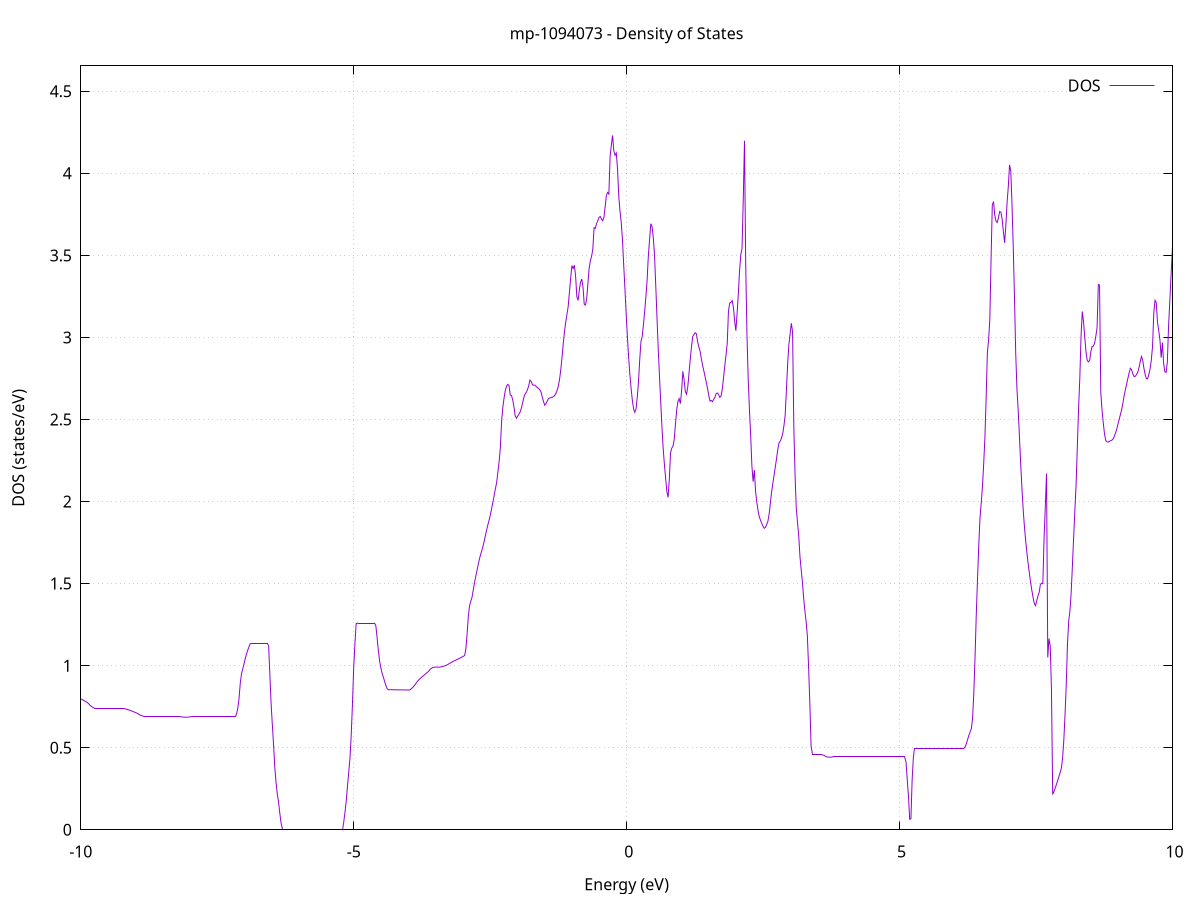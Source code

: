set title 'mp-1094073 - Density of States'
set xlabel 'Energy (eV)'
set ylabel 'DOS (states/eV)'
set grid
set xrange [-10:10]
set yrange [0:4.655]
set xzeroaxis lt -1
set terminal png size 800,600
set output 'mp-1094073_dos_gnuplot.png'
plot '-' using 1:2 with lines title 'DOS'
-15.796100 0.000000
-15.773600 0.000000
-15.751000 0.000000
-15.728400 0.000000
-15.705800 0.000000
-15.683200 0.000000
-15.660600 0.000000
-15.638000 0.000000
-15.615500 0.000000
-15.592900 0.000000
-15.570300 0.000000
-15.547700 0.000000
-15.525100 0.000000
-15.502500 0.000000
-15.479900 0.000000
-15.457400 0.000000
-15.434800 0.000000
-15.412200 0.000000
-15.389600 0.000000
-15.367000 0.000000
-15.344400 0.000000
-15.321900 0.000000
-15.299300 0.000000
-15.276700 0.000000
-15.254100 0.000000
-15.231500 0.000000
-15.208900 0.000000
-15.186300 0.000000
-15.163800 0.000000
-15.141200 0.000000
-15.118600 0.000000
-15.096000 0.000000
-15.073400 0.000000
-15.050800 0.000000
-15.028200 0.000000
-15.005700 0.000000
-14.983100 0.000000
-14.960500 0.000000
-14.937900 0.000000
-14.915300 0.000000
-14.892700 0.000000
-14.870200 0.000000
-14.847600 0.000000
-14.825000 0.000000
-14.802400 0.000000
-14.779800 0.000000
-14.757200 0.000000
-14.734600 0.000000
-14.712100 0.000000
-14.689500 0.000000
-14.666900 0.000000
-14.644300 0.000000
-14.621700 0.000000
-14.599100 0.000000
-14.576500 0.000000
-14.554000 0.000000
-14.531400 0.000000
-14.508800 0.000000
-14.486200 0.000000
-14.463600 0.000000
-14.441000 0.000000
-14.418500 0.000000
-14.395900 0.000000
-14.373300 0.000000
-14.350700 0.000000
-14.328100 0.000000
-14.305500 0.000000
-14.282900 0.000000
-14.260400 0.000000
-14.237800 0.000000
-14.215200 0.000000
-14.192600 0.000000
-14.170000 0.000000
-14.147400 0.000000
-14.124800 0.000000
-14.102300 0.000000
-14.079700 0.000000
-14.057100 0.000000
-14.034500 0.000000
-14.011900 0.000000
-13.989300 0.000000
-13.966800 0.000000
-13.944200 0.000000
-13.921600 0.000000
-13.899000 0.000000
-13.876400 0.000000
-13.853800 0.000000
-13.831200 0.000000
-13.808700 0.000000
-13.786100 0.000000
-13.763500 0.000000
-13.740900 0.002600
-13.718300 0.297700
-13.695700 0.618500
-13.673100 0.932900
-13.650600 1.077300
-13.628000 1.246300
-13.605400 1.465800
-13.582800 1.736300
-13.560200 2.002200
-13.537600 2.137200
-13.515100 2.215600
-13.492500 2.307800
-13.469900 2.789900
-13.447300 3.197000
-13.424700 3.966200
-13.402100 4.441500
-13.379500 4.618100
-13.357000 4.325100
-13.334400 4.342500
-13.311800 4.503700
-13.289200 4.097600
-13.266600 3.612400
-13.244000 3.148500
-13.221400 3.037200
-13.198900 2.891000
-13.176300 2.703700
-13.153700 2.579300
-13.131100 2.460200
-13.108500 2.348100
-13.085900 2.228200
-13.063300 2.163900
-13.040800 2.132200
-13.018200 2.105400
-12.995600 2.079200
-12.973000 2.052900
-12.950400 2.004000
-12.927800 1.963200
-12.905300 1.890700
-12.882700 1.828600
-12.860100 1.786300
-12.837500 1.744500
-12.814900 1.707300
-12.792300 1.658500
-12.769700 1.644800
-12.747200 1.632900
-12.724600 1.620800
-12.702000 1.607500
-12.679400 1.592200
-12.656800 1.574500
-12.634200 1.557500
-12.611600 1.542600
-12.589100 1.528000
-12.566500 1.512900
-12.543900 1.482900
-12.521300 1.458500
-12.498700 1.412600
-12.476100 1.386000
-12.453600 1.363100
-12.431000 1.340600
-12.408400 1.320300
-12.385800 1.303900
-12.363200 1.303900
-12.340600 1.303900
-12.318000 1.303900
-12.295500 1.303200
-12.272900 1.296300
-12.250300 1.289300
-12.227700 1.281900
-12.205100 1.274200
-12.182500 1.265600
-12.159900 1.255700
-12.137400 1.244300
-12.114800 1.234500
-12.092200 1.225200
-12.069600 1.216200
-12.047000 1.203500
-12.024400 1.194200
-12.001900 1.187400
-11.979300 1.189200
-11.956700 1.198900
-11.934100 1.224300
-11.911500 1.263200
-11.888900 1.331500
-11.866300 1.356100
-11.843800 1.355800
-11.821200 1.355600
-11.798600 1.355400
-11.776000 1.355200
-11.753400 1.355000
-11.730800 1.354800
-11.708200 1.354600
-11.685700 1.354500
-11.663100 1.305700
-11.640500 1.192300
-11.617900 1.076100
-11.595300 0.969700
-11.572700 0.860200
-11.550200 0.743200
-11.527600 0.614500
-11.505000 0.481400
-11.482400 0.371300
-11.459800 0.266200
-11.437200 0.129700
-11.414600 0.052900
-11.392100 0.155500
-11.369500 0.379000
-11.346900 0.556100
-11.324300 0.701800
-11.301700 0.849200
-11.279100 0.997200
-11.256500 1.099600
-11.234000 1.099500
-11.211400 1.099500
-11.188800 1.099400
-11.166200 1.099400
-11.143600 1.099300
-11.121000 1.099200
-11.098500 1.099200
-11.075900 1.099100
-11.053300 1.099100
-11.030700 1.099000
-11.008100 1.099000
-10.985500 1.098900
-10.962900 1.098900
-10.940400 1.096300
-10.917800 1.061800
-10.895200 1.031000
-10.872600 1.004800
-10.850000 0.981200
-10.827400 0.958600
-10.804800 0.938500
-10.782300 0.918600
-10.759700 0.904200
-10.737100 0.892800
-10.714500 0.882500
-10.691900 0.868700
-10.669300 0.859600
-10.646800 0.845700
-10.624200 0.837300
-10.601600 0.829800
-10.579000 0.822900
-10.556400 0.816400
-10.533800 0.812900
-10.511200 0.812900
-10.488700 0.812900
-10.466100 0.812900
-10.443500 0.812900
-10.420900 0.812900
-10.398300 0.812900
-10.375700 0.812900
-10.353100 0.812900
-10.330600 0.812900
-10.308000 0.812900
-10.285400 0.812900
-10.262800 0.812900
-10.240200 0.812900
-10.217600 0.812900
-10.195100 0.812900
-10.172500 0.812900
-10.149900 0.812900
-10.127300 0.812900
-10.104700 0.812400
-10.082100 0.809700
-10.059500 0.806800
-10.037000 0.803800
-10.014400 0.800600
-9.991800 0.796900
-9.969200 0.792400
-9.946600 0.788000
-9.924000 0.784100
-9.901400 0.780400
-9.878900 0.774600
-9.856300 0.768800
-9.833700 0.758900
-9.811100 0.753100
-9.788500 0.748100
-9.765900 0.743500
-9.743400 0.739200
-9.720800 0.736000
-9.698200 0.736000
-9.675600 0.736000
-9.653000 0.736100
-9.630400 0.736100
-9.607800 0.736100
-9.585300 0.736100
-9.562700 0.736100
-9.540100 0.736100
-9.517500 0.736100
-9.494900 0.736100
-9.472300 0.736100
-9.449700 0.736100
-9.427200 0.736100
-9.404600 0.736100
-9.382000 0.736100
-9.359400 0.736100
-9.336800 0.736100
-9.314200 0.736100
-9.291700 0.736100
-9.269100 0.736100
-9.246500 0.736100
-9.223900 0.736100
-9.201300 0.736100
-9.178700 0.735600
-9.156100 0.733600
-9.133600 0.731400
-9.111000 0.729200
-9.088400 0.726700
-9.065800 0.723900
-9.043200 0.720400
-9.020600 0.717500
-8.998000 0.714800
-8.975500 0.711400
-8.952900 0.707400
-8.930300 0.701900
-8.907700 0.698500
-8.885100 0.695500
-8.862500 0.692700
-8.839900 0.690200
-8.817400 0.688500
-8.794800 0.688500
-8.772200 0.688500
-8.749600 0.688500
-8.727000 0.688500
-8.704400 0.688500
-8.681900 0.688500
-8.659300 0.688500
-8.636700 0.688500
-8.614100 0.688500
-8.591500 0.688500
-8.568900 0.688500
-8.546300 0.688500
-8.523800 0.688500
-8.501200 0.688500
-8.478600 0.688500
-8.456000 0.688500
-8.433400 0.688500
-8.410800 0.688500
-8.388200 0.688500
-8.365700 0.688500
-8.343100 0.688500
-8.320500 0.688500
-8.297900 0.688500
-8.275300 0.688500
-8.252700 0.688500
-8.230200 0.688500
-8.207600 0.688500
-8.185000 0.688500
-8.162400 0.687800
-8.139800 0.687200
-8.117200 0.686600
-8.094600 0.686200
-8.072100 0.685900
-8.049500 0.686000
-8.026900 0.687100
-8.004300 0.687800
-7.981700 0.689200
-7.959100 0.689800
-7.936500 0.690300
-7.914000 0.690600
-7.891400 0.690800
-7.868800 0.690900
-7.846200 0.690900
-7.823600 0.690900
-7.801000 0.690900
-7.778500 0.690900
-7.755900 0.690900
-7.733300 0.690900
-7.710700 0.690900
-7.688100 0.690900
-7.665500 0.690900
-7.642900 0.690900
-7.620400 0.690900
-7.597800 0.690900
-7.575200 0.690900
-7.552600 0.690900
-7.530000 0.690900
-7.507400 0.690900
-7.484800 0.690900
-7.462300 0.690900
-7.439700 0.690900
-7.417100 0.690900
-7.394500 0.690900
-7.371900 0.690900
-7.349300 0.690900
-7.326800 0.690900
-7.304200 0.690900
-7.281600 0.690900
-7.259000 0.690900
-7.236400 0.690900
-7.213800 0.690900
-7.191200 0.690900
-7.168700 0.690900
-7.146100 0.705900
-7.123500 0.741700
-7.100900 0.801000
-7.078300 0.893300
-7.055700 0.950400
-7.033100 0.980800
-7.010600 1.009500
-6.988000 1.041800
-6.965400 1.069700
-6.942800 1.092900
-6.920200 1.114200
-6.897600 1.133600
-6.875100 1.137600
-6.852500 1.137600
-6.829900 1.137600
-6.807300 1.137500
-6.784700 1.137500
-6.762100 1.137500
-6.739500 1.137400
-6.717000 1.137400
-6.694400 1.137300
-6.671800 1.137300
-6.649200 1.137300
-6.626600 1.137200
-6.604000 1.137200
-6.581400 1.137200
-6.558900 1.119600
-6.536300 0.945900
-6.513700 0.769400
-6.491100 0.640400
-6.468500 0.519200
-6.445900 0.380700
-6.423400 0.288900
-6.400800 0.219600
-6.378200 0.172100
-6.355600 0.106100
-6.333000 0.045300
-6.310400 0.000000
-6.287800 0.000000
-6.265300 0.000000
-6.242700 0.000000
-6.220100 0.000000
-6.197500 0.000000
-6.174900 0.000000
-6.152300 0.000000
-6.129700 0.000000
-6.107200 0.000000
-6.084600 0.000000
-6.062000 0.000000
-6.039400 0.000000
-6.016800 0.000000
-5.994200 0.000000
-5.971700 0.000000
-5.949100 0.000000
-5.926500 0.000000
-5.903900 0.000000
-5.881300 0.000000
-5.858700 0.000000
-5.836100 0.000000
-5.813600 0.000000
-5.791000 0.000000
-5.768400 0.000000
-5.745800 0.000000
-5.723200 0.000000
-5.700600 0.000000
-5.678000 0.000000
-5.655500 0.000000
-5.632900 0.000000
-5.610300 0.000000
-5.587700 0.000000
-5.565100 0.000000
-5.542500 0.000000
-5.520000 0.000000
-5.497400 0.000000
-5.474800 0.000000
-5.452200 0.000000
-5.429600 0.000000
-5.407000 0.000000
-5.384400 0.000000
-5.361900 0.000000
-5.339300 0.000000
-5.316700 0.000000
-5.294100 0.000000
-5.271500 0.000000
-5.248900 0.000000
-5.226300 0.000000
-5.203800 0.000900
-5.181200 0.050800
-5.158600 0.110400
-5.136000 0.178900
-5.113400 0.269700
-5.090800 0.352400
-5.068300 0.437400
-5.045700 0.577300
-5.023100 0.767500
-5.000500 0.989800
-4.977900 1.133900
-4.955300 1.256800
-4.932700 1.259100
-4.910200 1.259000
-4.887600 1.259000
-4.865000 1.259000
-4.842400 1.258900
-4.819800 1.258900
-4.797200 1.258800
-4.774600 1.258800
-4.752100 1.258800
-4.729500 1.258700
-4.706900 1.258700
-4.684300 1.258700
-4.661700 1.258600
-4.639100 1.258600
-4.616600 1.258500
-4.594000 1.241000
-4.571400 1.170600
-4.548800 1.093100
-4.526200 1.029300
-4.503600 0.987900
-4.481000 0.954600
-4.458500 0.932000
-4.435900 0.905700
-4.413300 0.882200
-4.390700 0.860900
-4.368100 0.853800
-4.345500 0.853600
-4.322900 0.853500
-4.300400 0.853400
-4.277800 0.853300
-4.255200 0.853200
-4.232600 0.853000
-4.210000 0.852900
-4.187400 0.852800
-4.164800 0.852700
-4.142300 0.852500
-4.119700 0.852400
-4.097100 0.852300
-4.074500 0.852200
-4.051900 0.852100
-4.029300 0.851900
-4.006800 0.851800
-3.984200 0.851700
-3.961600 0.854500
-3.939000 0.860800
-3.916400 0.868200
-3.893800 0.876700
-3.871200 0.886600
-3.848700 0.897800
-3.826100 0.907200
-3.803500 0.915200
-3.780900 0.922600
-3.758300 0.929200
-3.735700 0.935500
-3.713100 0.941800
-3.690600 0.948000
-3.668000 0.954500
-3.645400 0.960800
-3.622800 0.967300
-3.600200 0.977600
-3.577600 0.984200
-3.555100 0.988100
-3.532500 0.990000
-3.509900 0.991200
-3.487300 0.991600
-3.464700 0.991300
-3.442100 0.990800
-3.419500 0.991300
-3.397000 0.992800
-3.374400 0.994600
-3.351800 0.996800
-3.329200 0.999500
-3.306600 1.002400
-3.284000 1.005900
-3.261400 1.010400
-3.238900 1.014900
-3.216300 1.019200
-3.193700 1.023400
-3.171100 1.027200
-3.148500 1.030900
-3.125900 1.034600
-3.103400 1.038300
-3.080800 1.041900
-3.058200 1.045500
-3.035600 1.049100
-3.013000 1.053000
-2.990400 1.057100
-2.967800 1.061700
-2.945300 1.101300
-2.922700 1.193700
-2.900100 1.302000
-2.877500 1.367000
-2.854900 1.392100
-2.832300 1.417700
-2.809700 1.461600
-2.787200 1.506200
-2.764600 1.543000
-2.742000 1.578700
-2.719400 1.616000
-2.696800 1.651100
-2.674200 1.677900
-2.651700 1.703300
-2.629100 1.731900
-2.606500 1.762300
-2.583900 1.798100
-2.561300 1.832300
-2.538700 1.862800
-2.516100 1.892300
-2.493600 1.924000
-2.471000 1.960900
-2.448400 2.000000
-2.425800 2.039700
-2.403200 2.079800
-2.380600 2.118200
-2.358000 2.183000
-2.335500 2.246500
-2.312900 2.329500
-2.290300 2.494200
-2.267700 2.576000
-2.245100 2.633100
-2.222500 2.677600
-2.200000 2.702600
-2.177400 2.713900
-2.154800 2.706800
-2.132200 2.650000
-2.109600 2.645800
-2.087000 2.619000
-2.064400 2.577100
-2.041900 2.522900
-2.019300 2.508400
-1.996700 2.520000
-1.974100 2.532600
-1.951500 2.545900
-1.928900 2.568400
-1.906300 2.601100
-1.883800 2.633200
-1.861200 2.655800
-1.838600 2.665000
-1.816000 2.683100
-1.793400 2.707000
-1.770800 2.740600
-1.748300 2.731700
-1.725700 2.711900
-1.703100 2.709500
-1.680500 2.709200
-1.657900 2.701500
-1.635300 2.693900
-1.612700 2.688700
-1.590200 2.681000
-1.567600 2.666600
-1.545000 2.635900
-1.522400 2.608500
-1.499800 2.587100
-1.477200 2.597300
-1.454600 2.613100
-1.432100 2.627500
-1.409500 2.631200
-1.386900 2.633200
-1.364300 2.635700
-1.341700 2.638700
-1.319100 2.646200
-1.296600 2.658500
-1.274000 2.676500
-1.251400 2.704600
-1.228800 2.745800
-1.206200 2.804500
-1.183600 2.879300
-1.161000 2.965400
-1.138500 3.036800
-1.115900 3.094600
-1.093300 3.141100
-1.070700 3.189300
-1.048100 3.276300
-1.025500 3.361800
-1.002900 3.438300
-0.980400 3.420200
-0.957800 3.440300
-0.935200 3.373700
-0.912600 3.248900
-0.890000 3.225800
-0.867400 3.287200
-0.844900 3.336200
-0.822300 3.355600
-0.799700 3.307900
-0.777100 3.202200
-0.754500 3.197500
-0.731900 3.236400
-0.709300 3.330400
-0.686800 3.422900
-0.664200 3.468900
-0.641600 3.494600
-0.619000 3.540500
-0.596400 3.669300
-0.573800 3.664600
-0.551200 3.693600
-0.528700 3.710700
-0.506100 3.732300
-0.483500 3.737000
-0.460900 3.721400
-0.438300 3.711000
-0.415700 3.733100
-0.393200 3.798300
-0.370600 3.866800
-0.348000 3.883800
-0.325400 3.873300
-0.302800 4.104500
-0.280200 4.173500
-0.257600 4.231400
-0.235100 4.138600
-0.212500 4.110100
-0.189900 4.124100
-0.167300 4.028700
-0.144700 3.861700
-0.122100 3.770100
-0.099500 3.702700
-0.077000 3.597000
-0.054400 3.446200
-0.031800 3.298400
-0.009200 3.146900
0.013400 3.005400
0.036000 2.880800
0.058500 2.776200
0.081100 2.691400
0.103700 2.619700
0.126300 2.566100
0.148900 2.543900
0.171500 2.563400
0.194100 2.633600
0.216600 2.727800
0.239200 2.862300
0.261800 2.974300
0.284400 3.004400
0.307000 3.076000
0.329600 3.157500
0.352200 3.245600
0.374700 3.348600
0.397300 3.495400
0.419900 3.594000
0.442500 3.693300
0.465100 3.675700
0.487700 3.610200
0.510300 3.502600
0.532800 3.320800
0.555400 3.125500
0.578000 2.934600
0.600600 2.773200
0.623200 2.615200
0.645800 2.459600
0.668300 2.328000
0.690900 2.229600
0.713500 2.144300
0.736100 2.062200
0.758700 2.025200
0.781300 2.132700
0.803900 2.296900
0.826400 2.325200
0.849000 2.337500
0.871600 2.378900
0.894200 2.470300
0.916800 2.557500
0.939400 2.610400
0.962000 2.627400
0.984500 2.596600
1.007100 2.676900
1.029700 2.793500
1.052300 2.742000
1.074900 2.670700
1.097500 2.654300
1.120000 2.699600
1.142600 2.782200
1.165200 2.867000
1.187800 2.941800
1.210400 3.005500
1.233000 3.018300
1.255600 3.029200
1.278100 3.022000
1.300700 2.974300
1.323300 2.941900
1.345900 2.915200
1.368500 2.870600
1.391100 2.831500
1.413700 2.797300
1.436200 2.763200
1.458800 2.727600
1.481400 2.689700
1.504000 2.647600
1.526600 2.612700
1.549200 2.616400
1.571700 2.608500
1.594300 2.623200
1.616900 2.635000
1.639500 2.657600
1.662100 2.662000
1.684700 2.652200
1.707300 2.634800
1.729800 2.643200
1.752400 2.685300
1.775000 2.755800
1.797600 2.826300
1.820200 2.892700
1.842800 2.963400
1.865400 3.160900
1.887900 3.209500
1.910500 3.213800
1.933100 3.224300
1.955700 3.184900
1.978300 3.100400
2.000900 3.041400
2.023400 3.146300
2.046000 3.266000
2.068600 3.407600
2.091200 3.502200
2.113800 3.542200
2.136400 3.841200
2.159000 4.198600
2.181500 3.441300
2.204100 3.017000
2.226700 2.750100
2.249300 2.563500
2.271900 2.404800
2.294500 2.216900
2.317100 2.121100
2.339600 2.192200
2.362200 2.061200
2.384800 1.994800
2.407400 1.945400
2.430000 1.907500
2.452600 1.886200
2.475100 1.866900
2.497700 1.850100
2.520300 1.837200
2.542900 1.842400
2.565500 1.860100
2.588100 1.880200
2.610700 1.924500
2.633200 1.990700
2.655800 2.059500
2.678400 2.111400
2.701000 2.161200
2.723600 2.211000
2.746200 2.262800
2.768800 2.316400
2.791300 2.358300
2.813900 2.368700
2.836500 2.386500
2.859100 2.414600
2.881700 2.462300
2.904300 2.526900
2.926800 2.679100
2.949400 2.837100
2.972000 2.957100
2.994600 3.023300
3.017200 3.086600
3.039800 3.034800
3.062400 2.457700
3.084900 2.165800
3.107500 1.960600
3.130100 1.874000
3.152700 1.789200
3.175300 1.664700
3.197900 1.583900
3.220500 1.507700
3.243000 1.409200
3.265600 1.333300
3.288200 1.269200
3.310800 1.180200
3.333400 0.990900
3.356000 0.773600
3.378500 0.512400
3.401100 0.458700
3.423700 0.458700
3.446300 0.458700
3.468900 0.458700
3.491500 0.458700
3.514100 0.458700
3.536600 0.458700
3.559200 0.458700
3.581800 0.457200
3.604400 0.454800
3.627000 0.451600
3.649600 0.446400
3.672200 0.443600
3.694700 0.442500
3.717300 0.442300
3.739900 0.442600
3.762500 0.443300
3.785100 0.443800
3.807700 0.443800
3.830200 0.443800
3.852800 0.443800
3.875400 0.443800
3.898000 0.443800
3.920600 0.443800
3.943200 0.443800
3.965800 0.443800
3.988300 0.443800
4.010900 0.443800
4.033500 0.443800
4.056100 0.443800
4.078700 0.443800
4.101300 0.443800
4.123900 0.443800
4.146400 0.443800
4.169000 0.443800
4.191600 0.443800
4.214200 0.443800
4.236800 0.443800
4.259400 0.443800
4.281900 0.443800
4.304500 0.443800
4.327100 0.443800
4.349700 0.443800
4.372300 0.443800
4.394900 0.443800
4.417500 0.443800
4.440000 0.443800
4.462600 0.443800
4.485200 0.443800
4.507800 0.443800
4.530400 0.443800
4.553000 0.443800
4.575600 0.443800
4.598100 0.443800
4.620700 0.443800
4.643300 0.443800
4.665900 0.443800
4.688500 0.443800
4.711100 0.443800
4.733700 0.443800
4.756200 0.443800
4.778800 0.443800
4.801400 0.443800
4.824000 0.443800
4.846600 0.443800
4.869200 0.443800
4.891700 0.443800
4.914300 0.443800
4.936900 0.443800
4.959500 0.443800
4.982100 0.443800
5.004700 0.443800
5.027300 0.443800
5.049800 0.443800
5.072400 0.443800
5.095000 0.443800
5.117600 0.414100
5.140200 0.308300
5.162800 0.206400
5.185400 0.063900
5.207900 0.067400
5.230500 0.306300
5.253100 0.442900
5.275700 0.496500
5.298300 0.496500
5.320900 0.496500
5.343400 0.496500
5.366000 0.496500
5.388600 0.496400
5.411200 0.496400
5.433800 0.496400
5.456400 0.496400
5.479000 0.496400
5.501500 0.496400
5.524100 0.496300
5.546700 0.496300
5.569300 0.496300
5.591900 0.496300
5.614500 0.496300
5.637100 0.496200
5.659600 0.496200
5.682200 0.496200
5.704800 0.496200
5.727400 0.496200
5.750000 0.496200
5.772600 0.496100
5.795100 0.496100
5.817700 0.496100
5.840300 0.496100
5.862900 0.496100
5.885500 0.496100
5.908100 0.496000
5.930700 0.496000
5.953200 0.496000
5.975800 0.496000
5.998400 0.496000
6.021000 0.496000
6.043600 0.495900
6.066200 0.495900
6.088800 0.495900
6.111300 0.495900
6.133900 0.495900
6.156500 0.495800
6.179100 0.495900
6.201700 0.505200
6.224300 0.524900
6.246800 0.549900
6.269400 0.575500
6.292000 0.596100
6.314600 0.615300
6.337200 0.677300
6.359800 0.832000
6.382400 1.049100
6.404900 1.307100
6.427500 1.524800
6.450100 1.729000
6.472700 1.897000
6.495300 1.989500
6.517900 2.088900
6.540500 2.226800
6.563000 2.386000
6.585600 2.628800
6.608200 2.908100
6.630800 2.983800
6.653400 3.110800
6.676000 3.476900
6.698500 3.804600
6.721100 3.828200
6.743700 3.744600
6.766300 3.708700
6.788900 3.700700
6.811500 3.728500
6.834100 3.768000
6.856600 3.763900
6.879200 3.720600
6.901800 3.644000
6.924400 3.577100
6.947000 3.681600
6.969600 3.823400
6.992200 3.920400
7.014700 4.051300
7.037300 4.014600
7.059900 3.809000
7.082500 3.551200
7.105100 3.245400
7.127700 2.904700
7.150200 2.686400
7.172800 2.558500
7.195400 2.401400
7.218000 2.235700
7.240600 2.088800
7.263200 1.957400
7.285800 1.853900
7.308300 1.767700
7.330900 1.693400
7.353500 1.627900
7.376100 1.567800
7.398700 1.511200
7.421300 1.462600
7.443900 1.418700
7.466400 1.381700
7.489000 1.365700
7.511600 1.393700
7.534200 1.424100
7.556800 1.445900
7.579400 1.493400
7.601900 1.503000
7.624500 1.499600
7.647100 1.776400
7.669700 1.966200
7.692300 2.171200
7.714900 1.050300
7.737500 1.165200
7.760000 1.120000
7.782600 0.853300
7.805200 0.214900
7.827800 0.233000
7.850400 0.253300
7.873000 0.275900
7.895600 0.299400
7.918100 0.323100
7.940700 0.347700
7.963300 0.373900
7.985900 0.435300
8.008500 0.543100
8.031100 0.700200
8.053600 0.883100
8.076200 1.134600
8.098800 1.272800
8.121400 1.335300
8.144000 1.447900
8.166600 1.610700
8.189200 1.783500
8.211700 1.947800
8.234300 2.106200
8.256900 2.338300
8.279500 2.567000
8.302100 2.754100
8.324700 3.008200
8.347300 3.158500
8.369800 3.096500
8.392400 3.000900
8.415000 2.912900
8.437600 2.860200
8.460200 2.850900
8.482800 2.860300
8.505300 2.915500
8.527900 2.945100
8.550500 2.947600
8.573100 2.965800
8.595700 3.008700
8.618300 3.058800
8.640900 3.322900
8.663400 3.319300
8.686000 2.668400
8.708600 2.559000
8.731200 2.481800
8.753800 2.413700
8.776400 2.373400
8.799000 2.364000
8.821500 2.362900
8.844100 2.367500
8.866700 2.370900
8.889300 2.373900
8.911900 2.381900
8.934500 2.397300
8.957000 2.418300
8.979600 2.443100
9.002200 2.473600
9.024800 2.502900
9.047400 2.532700
9.070000 2.562900
9.092600 2.601600
9.115100 2.647700
9.137700 2.683000
9.160300 2.716900
9.182900 2.751100
9.205500 2.783900
9.228100 2.812100
9.250700 2.803600
9.273200 2.777600
9.295800 2.761800
9.318400 2.763500
9.341000 2.774400
9.363600 2.788300
9.386200 2.816300
9.408800 2.852200
9.431300 2.884300
9.453900 2.862900
9.476500 2.812300
9.499100 2.774400
9.521700 2.748400
9.544300 2.748500
9.566800 2.775400
9.589400 2.808600
9.612000 2.862600
9.634600 2.945600
9.657200 3.151700
9.679800 3.226500
9.702400 3.213700
9.724900 3.094500
9.747500 3.042400
9.770100 2.984800
9.792700 2.876900
9.815300 2.968400
9.837900 2.840100
9.860500 2.791300
9.883000 2.786900
9.905600 2.849600
9.928200 3.070800
9.950800 3.222000
9.973400 3.378400
9.996000 3.527300
10.018500 3.678100
10.041100 3.819200
10.063700 3.939800
10.086300 4.077000
10.108900 4.156800
10.131500 4.222100
10.154100 4.301500
10.176600 4.373100
10.199200 4.328200
10.221800 4.323500
10.244400 4.265800
10.267000 4.168600
10.289600 4.119100
10.312200 4.125400
10.334700 4.158100
10.357300 4.260800
10.379900 4.300600
10.402500 4.258900
10.425100 4.190800
10.447700 4.121600
10.470200 4.070900
10.492800 4.022700
10.515400 3.927600
10.538000 3.866900
10.560600 3.786900
10.583200 3.773800
10.605800 3.753700
10.628300 3.628600
10.650900 3.532000
10.673500 3.421200
10.696100 3.328300
10.718700 3.275700
10.741300 3.228300
10.763900 3.212800
10.786400 3.239400
10.809000 3.268900
10.831600 3.187100
10.854200 3.040900
10.876800 2.975400
10.899400 2.967600
10.921900 3.001300
10.944500 3.050600
10.967100 3.117500
10.989700 3.181300
11.012300 3.230400
11.034900 3.264100
11.057500 3.287600
11.080000 3.288400
11.102600 3.288900
11.125200 3.325600
11.147800 3.414400
11.170400 3.564000
11.193000 3.803700
11.215600 3.985100
11.238100 4.276300
11.260700 3.979100
11.283300 3.893200
11.305900 3.811400
11.328500 3.732500
11.351100 3.681500
11.373600 3.625900
11.396200 3.581700
11.418800 3.505500
11.441400 3.478200
11.464000 3.436700
11.486600 3.384500
11.509200 3.337000
11.531700 3.301000
11.554300 3.274200
11.576900 3.277000
11.599500 3.179700
11.622100 3.117000
11.644700 3.124100
11.667300 3.103700
11.689800 3.123100
11.712400 3.145300
11.735000 3.166400
11.757600 3.167100
11.780200 3.167700
11.802800 3.166300
11.825300 3.148600
11.847900 3.144100
11.870500 3.169500
11.893100 3.167300
11.915700 3.233300
11.938300 3.266000
11.960900 3.235300
11.983400 3.224500
12.006000 3.237600
12.028600 3.229500
12.051200 3.329800
12.073800 3.365800
12.096400 3.452800
12.119000 3.425600
12.141500 3.423100
12.164100 3.344500
12.186700 3.265900
12.209300 3.141600
12.231900 3.023500
12.254500 2.894400
12.277000 2.690900
12.299600 2.533700
12.322200 2.405300
12.344800 2.316000
12.367400 2.272400
12.390000 2.216000
12.412600 2.229300
12.435100 2.237000
12.457700 2.262000
12.480300 2.311200
12.502900 2.400600
12.525500 2.509300
12.548100 2.582400
12.570700 2.670700
12.593200 2.755300
12.615800 2.800300
12.638400 2.825200
12.661000 2.854600
12.683600 2.853400
12.706200 2.806200
12.728700 2.850100
12.751300 2.902800
12.773900 2.972100
12.796500 3.035800
12.819100 3.069100
12.841700 3.072200
12.864300 3.028300
12.886800 2.878700
12.909400 2.685300
12.932000 2.527600
12.954600 2.419400
12.977200 2.378000
12.999800 2.384900
13.022400 2.462300
13.044900 2.570500
13.067500 2.698400
13.090100 2.848300
13.112700 2.941900
13.135300 2.948900
13.157900 2.999500
13.180400 3.138400
13.203000 3.148800
13.225600 3.008000
13.248200 2.905500
13.270800 2.822800
13.293400 2.743900
13.316000 2.681700
13.338500 2.662500
13.361100 2.718200
13.383700 2.759300
13.406300 2.799600
13.428900 2.882900
13.451500 2.969600
13.474100 3.054400
13.496600 3.121400
13.519200 3.213700
13.541800 3.318000
13.564400 3.403400
13.587000 3.479600
13.609600 3.562900
13.632100 3.627800
13.654700 3.662900
13.677300 3.681400
13.699900 3.665900
13.722500 3.669300
13.745100 3.635200
13.767700 3.641800
13.790200 3.651200
13.812800 3.665500
13.835400 3.682600
13.858000 3.719000
13.880600 3.773600
13.903200 3.791200
13.925800 3.794400
13.948300 3.746900
13.970900 3.621400
13.993500 3.517000
14.016100 3.255100
14.038700 3.161500
14.061300 3.091400
14.083900 3.081000
14.106400 2.997200
14.129000 2.877900
14.151600 2.841700
14.174200 2.865900
14.196800 3.005900
14.219400 3.300900
14.241900 3.551200
14.264500 3.864200
14.287100 4.320800
14.309700 4.817600
14.332300 4.875900
14.354900 4.775400
14.377500 4.709000
14.400000 4.612000
14.422600 4.441600
14.445200 4.323000
14.467800 4.244700
14.490400 4.246000
14.513000 4.277000
14.535600 4.305300
14.558100 4.375500
14.580700 4.775800
14.603300 4.662800
14.625900 4.372700
14.648500 4.085900
14.671100 3.777500
14.693600 3.650000
14.716200 3.528600
14.738800 3.436900
14.761400 3.359000
14.784000 3.296300
14.806600 3.250500
14.829200 3.220300
14.851700 3.187400
14.874300 3.160200
14.896900 3.131900
14.919500 3.074800
14.942100 3.021600
14.964700 3.011400
14.987300 2.996100
15.009800 2.996200
15.032400 2.986400
15.055000 2.991800
15.077600 2.996100
15.100200 3.006500
15.122800 3.023200
15.145300 3.046500
15.167900 3.075600
15.190500 3.106600
15.213100 3.137100
15.235700 3.155100
15.258300 3.163800
15.280900 3.171200
15.303400 3.169500
15.326000 3.174400
15.348600 3.178000
15.371200 3.153300
15.393800 3.113500
15.416400 3.103400
15.439000 3.123000
15.461500 3.150300
15.484100 3.225700
15.506700 3.287900
15.529300 3.307600
15.551900 3.359600
15.574500 3.414500
15.597000 3.466300
15.619600 3.485900
15.642200 3.512600
15.664800 3.514500
15.687400 3.513800
15.710000 3.539000
15.732600 3.572500
15.755100 3.563100
15.777700 3.664300
15.800300 3.694800
15.822900 3.771500
15.845500 3.842200
15.868100 3.896400
15.890700 3.925500
15.913200 3.943500
15.935800 3.950800
15.958400 3.938100
15.981000 3.929500
16.003600 3.977100
16.026200 3.979300
16.048700 3.974400
16.071300 3.922300
16.093900 3.914800
16.116500 3.870800
16.139100 3.950500
16.161700 3.972600
16.184300 3.988800
16.206800 3.922300
16.229400 3.869800
16.252000 3.766500
16.274600 3.759000
16.297200 3.781400
16.319800 3.848700
16.342400 3.820000
16.364900 3.800200
16.387500 3.791700
16.410100 3.746500
16.432700 3.715200
16.455300 3.653500
16.477900 3.589400
16.500400 3.586100
16.523000 3.602000
16.545600 3.632500
16.568200 3.613700
16.590800 3.639700
16.613400 3.667500
16.636000 3.708100
16.658500 3.817500
16.681100 3.699700
16.703700 3.616600
16.726300 3.511100
16.748900 3.465100
16.771500 3.441300
16.794100 3.425200
16.816600 3.415400
16.839200 3.369600
16.861800 3.318800
16.884400 3.245300
16.907000 3.154300
16.929600 3.080700
16.952100 3.045500
16.974700 3.033600
16.997300 3.058400
17.019900 3.093500
17.042500 3.144800
17.065100 3.231800
17.087700 3.307400
17.110200 3.383300
17.132800 3.478000
17.155400 3.575900
17.178000 3.689200
17.200600 3.810300
17.223200 3.924500
17.245800 4.076200
17.268300 4.216800
17.290900 4.422100
17.313500 4.553800
17.336100 4.625900
17.358700 4.674300
17.381300 4.637000
17.403800 4.567400
17.426400 4.493100
17.449000 4.372800
17.471600 4.298700
17.494200 4.322700
17.516800 4.258100
17.539400 4.086600
17.561900 4.034800
17.584500 3.910400
17.607100 3.800800
17.629700 4.046900
17.652300 3.893900
17.674900 3.839600
17.697500 3.789100
17.720000 3.703200
17.742600 3.595500
17.765200 3.460400
17.787800 3.318200
17.810400 3.344300
17.833000 3.240700
17.855500 3.229400
17.878100 3.228200
17.900700 3.234800
17.923300 3.316500
17.945900 3.281600
17.968500 3.257600
17.991100 3.249700
18.013600 3.231600
18.036200 3.217700
18.058800 3.182700
18.081400 3.175200
18.104000 3.199000
18.126600 3.188900
18.149200 3.125500
18.171700 3.069100
18.194300 3.106800
18.216900 3.009900
18.239500 2.970100
18.262100 2.967700
18.284700 2.945500
18.307300 3.023400
18.329800 2.951000
18.352400 2.957100
18.375000 2.959300
18.397600 2.970400
18.420200 2.983600
18.442800 3.017500
18.465300 3.087400
18.487900 3.238100
18.510500 3.259200
18.533100 3.047100
18.555700 2.870300
18.578300 2.816100
18.600900 2.774100
18.623400 2.754400
18.646000 2.779600
18.668600 2.781400
18.691200 2.773900
18.713800 2.749900
18.736400 2.674800
18.759000 2.660300
18.781500 2.919800
18.804100 3.199800
18.826700 3.424900
18.849300 3.514200
18.871900 3.816900
18.894500 4.088700
18.917000 4.151600
18.939600 4.254000
18.962200 4.458800
18.984800 4.499400
19.007400 4.674800
19.030000 4.884100
19.052600 4.785900
19.075100 4.789000
19.097700 4.519500
19.120300 4.353000
19.142900 4.237000
19.165500 4.100200
19.188100 4.013700
19.210700 3.969600
19.233200 3.929900
19.255800 3.889700
19.278400 3.856100
19.301000 3.801800
19.323600 3.727800
19.346200 3.646000
19.368700 3.572900
19.391300 3.504100
19.413900 3.446200
19.436500 3.392800
19.459100 3.340800
19.481700 3.255100
19.504300 3.173800
19.526800 3.129500
19.549400 3.101600
19.572000 3.083900
19.594600 3.088400
19.617200 3.138500
19.639800 3.162100
19.662400 3.165500
19.684900 3.204900
19.707500 3.288200
19.730100 3.291300
19.752700 3.325600
19.775300 3.428500
19.797900 3.450900
19.820400 3.467000
19.843000 3.468200
19.865600 3.496600
19.888200 3.608100
19.910800 3.738300
19.933400 3.888100
19.956000 4.003300
19.978500 4.116900
20.001100 4.211800
20.023700 4.250400
20.046300 4.251700
20.068900 4.231700
20.091500 4.200000
20.114100 4.119200
20.136600 4.000800
20.159200 3.889100
20.181800 3.789600
20.204400 3.746800
20.227000 3.720700
20.249600 3.691100
20.272100 3.689100
20.294700 3.719100
20.317300 3.741700
20.339900 3.743800
20.362500 3.711600
20.385100 3.701900
20.407700 3.706300
20.430200 3.723900
20.452800 3.702800
20.475400 3.660900
20.498000 3.607500
20.520600 3.552100
20.543200 3.515700
20.565800 3.517200
20.588300 3.524600
20.610900 3.537100
20.633500 3.611800
20.656100 3.648500
20.678700 3.654100
20.701300 3.662400
20.723800 3.601500
20.746400 3.591600
20.769000 3.587400
20.791600 3.608500
20.814200 3.645800
20.836800 3.703800
20.859400 3.782200
20.881900 3.865700
20.904500 3.996700
20.927100 4.070200
20.949700 4.113700
20.972300 4.155300
20.994900 4.215200
21.017500 4.320400
21.040000 4.337200
21.062600 4.334900
21.085200 4.363600
21.107800 4.377000
21.130400 4.379000
21.153000 4.440000
21.175500 4.492100
21.198100 4.446700
21.220700 4.428600
21.243300 4.462000
21.265900 4.580100
21.288500 4.700600
21.311100 4.718800
21.333600 4.718900
21.356200 4.735900
21.378800 4.776600
21.401400 4.829400
21.424000 4.905900
21.446600 4.722200
21.469200 4.413700
21.491700 4.290900
21.514300 4.203700
21.536900 4.208200
21.559500 4.230400
21.582100 4.300100
21.604700 4.377900
21.627200 4.452000
21.649800 4.517700
21.672400 4.636300
21.695000 4.723300
21.717600 4.773900
21.740200 4.753800
21.762800 4.639300
21.785300 4.494000
21.807900 4.283300
21.830500 4.123900
21.853100 3.976700
21.875700 3.827100
21.898300 3.679400
21.920900 3.626400
21.943400 3.659200
21.966000 3.683900
21.988600 3.709600
22.011200 3.761300
22.033800 3.817100
22.056400 3.949000
22.078900 3.985600
22.101500 4.097300
22.124100 4.245300
22.146700 4.372900
22.169300 4.497800
22.191900 4.545400
22.214500 4.542000
22.237000 4.604800
22.259600 4.661200
22.282200 4.823100
22.304800 4.927100
22.327400 4.876400
22.350000 4.829100
22.372600 4.844700
22.395100 4.896600
22.417700 4.958700
22.440300 4.929100
22.462900 4.842500
22.485500 4.824900
22.508100 4.912200
22.530600 4.851000
22.553200 4.905400
22.575800 4.875500
22.598400 4.836300
22.621000 4.748500
22.643600 4.669600
22.666200 4.730200
22.688700 4.776000
22.711300 4.735800
22.733900 4.676900
22.756500 4.605500
22.779100 4.568200
22.801700 4.533900
22.824300 4.486800
22.846800 4.405700
22.869400 4.331200
22.892000 4.301500
22.914600 4.263100
22.937200 4.185100
22.959800 4.113400
22.982400 4.057800
23.004900 3.982400
23.027500 3.956500
23.050100 3.972200
23.072700 3.997000
23.095300 4.003800
23.117900 3.964000
23.140400 3.935400
23.163000 3.938100
23.185600 3.959300
23.208200 3.986500
23.230800 3.962800
23.253400 3.887000
23.276000 3.865500
23.298500 3.850100
23.321100 3.857100
23.343700 3.858200
23.366300 3.840300
23.388900 3.826400
23.411500 3.838100
23.434100 3.844200
23.456600 3.832000
23.479200 3.787600
23.501800 3.775100
23.524400 3.752600
23.547000 3.693100
23.569600 3.625400
23.592100 3.537000
23.614700 3.488300
23.637300 3.532800
23.659900 3.606700
23.682500 3.644500
23.705100 3.639100
23.727700 3.647700
23.750200 3.628400
23.772800 3.567500
23.795400 3.499800
23.818000 3.419300
23.840600 3.502300
23.863200 3.355600
23.885800 3.251000
23.908300 3.172600
23.930900 3.107000
23.953500 2.992100
23.976100 3.049000
23.998700 2.969400
24.021300 2.923900
24.043800 2.769300
24.066400 2.768300
24.089000 2.809000
24.111600 2.850900
24.134200 2.873200
24.156800 2.876600
24.179400 2.911500
24.201900 2.899400
24.224500 2.864200
24.247100 2.956400
24.269700 2.900200
24.292300 2.930100
24.314900 2.973300
24.337500 3.008400
24.360000 3.041700
24.382600 3.073900
24.405200 3.130900
24.427800 3.180100
24.450400 3.230300
24.473000 3.241000
24.495500 3.320500
24.518100 3.396200
24.540700 3.506600
24.563300 3.627700
24.585900 3.777900
24.608500 3.876000
24.631100 3.925000
24.653600 3.922800
24.676200 3.960100
24.698800 4.054500
24.721400 3.927400
24.744000 3.902500
24.766600 3.883900
24.789200 3.852800
24.811700 3.807300
24.834300 3.725600
24.856900 3.688200
24.879500 3.709100
24.902100 3.810600
24.924700 3.933100
24.947200 3.890700
24.969800 3.924000
24.992400 3.959300
25.015000 3.983100
25.037600 4.069000
25.060200 4.240000
25.082800 4.441000
25.105300 4.521300
25.127900 4.564100
25.150500 4.601200
25.173100 4.667300
25.195700 4.588400
25.218300 4.538800
25.240900 4.517000
25.263400 4.334600
25.286000 4.316600
25.308600 4.039200
25.331200 3.931700
25.353800 3.803500
25.376400 3.764300
25.398900 3.777600
25.421500 3.713800
25.444100 3.815300
25.466700 3.834600
25.489300 3.769200
25.511900 3.663500
25.534500 3.598700
25.557000 3.545000
25.579600 3.458400
25.602200 3.422600
25.624800 3.392500
25.647400 3.379900
25.670000 3.357600
25.692600 3.325300
25.715100 3.287200
25.737700 3.068800
25.760300 2.882800
25.782900 2.751400
25.805500 2.673400
25.828100 2.594700
25.850600 2.507200
25.873200 2.407300
25.895800 2.276100
25.918400 2.191700
25.941000 2.113600
25.963600 1.983000
25.986200 1.897300
26.008700 1.815800
26.031300 1.735000
26.053900 1.657700
26.076500 1.595100
26.099100 1.538600
26.121700 1.478200
26.144300 1.415600
26.166800 1.367300
26.189400 1.304800
26.212000 1.226200
26.234600 1.157600
26.257200 1.096200
26.279800 1.037600
26.302300 0.985400
26.324900 0.937000
26.347500 0.890000
26.370100 0.848400
26.392700 0.811500
26.415300 0.777300
26.437900 0.746700
26.460400 0.719600
26.483000 0.697900
26.505600 0.682900
26.528200 0.667300
26.550800 0.586500
26.573400 0.553300
26.596000 0.526200
26.618500 0.497000
26.641100 0.461100
26.663700 0.426600
26.686300 0.390400
26.708900 0.352600
26.731500 0.312800
26.754000 0.272500
26.776600 0.237300
26.799200 0.203200
26.821800 0.172300
26.844400 0.147000
26.867000 0.128500
26.889600 0.113300
26.912100 0.100000
26.934700 0.087700
26.957300 0.076200
26.979900 0.065600
27.002500 0.055800
27.025100 0.046900
27.047700 0.038900
27.070200 0.031700
27.092800 0.025400
27.115400 0.019900
27.138000 0.015300
27.160600 0.011500
27.183200 0.008500
27.205800 0.005900
27.228300 0.003800
27.250900 0.002200
27.273500 0.001000
27.296100 0.000300
27.318700 0.000000
27.341300 0.000000
27.363800 0.000000
27.386400 0.000000
27.409000 0.000000
27.431600 0.000000
27.454200 0.000000
27.476800 0.000000
27.499400 0.000000
27.521900 0.000000
27.544500 0.000000
27.567100 0.000000
27.589700 0.000000
27.612300 0.000000
27.634900 0.000000
27.657500 0.000000
27.680000 0.000000
27.702600 0.000000
27.725200 0.000000
27.747800 0.000000
27.770400 0.000000
27.793000 0.000000
27.815500 0.000000
27.838100 0.000000
27.860700 0.000000
27.883300 0.000000
27.905900 0.000000
27.928500 0.000000
27.951100 0.000000
27.973600 0.000000
27.996200 0.000000
28.018800 0.000000
28.041400 0.000000
28.064000 0.000000
28.086600 0.000000
28.109200 0.000000
28.131700 0.000000
28.154300 0.000000
28.176900 0.000000
28.199500 0.000000
28.222100 0.000000
28.244700 0.000000
28.267200 0.000000
28.289800 0.000000
28.312400 0.000000
28.335000 0.000000
28.357600 0.000000
28.380200 0.000000
28.402800 0.000000
28.425300 0.000000
28.447900 0.000000
28.470500 0.000000
28.493100 0.000000
28.515700 0.000000
28.538300 0.000000
28.560900 0.000000
28.583400 0.000000
28.606000 0.000000
28.628600 0.000000
28.651200 0.000000
28.673800 0.000000
28.696400 0.000000
28.718900 0.000000
28.741500 0.000000
28.764100 0.000000
28.786700 0.000000
28.809300 0.000000
28.831900 0.000000
28.854500 0.000000
28.877000 0.000000
28.899600 0.000000
28.922200 0.000000
28.944800 0.000000
28.967400 0.000000
28.990000 0.000000
29.012600 0.000000
29.035100 0.000000
29.057700 0.000000
29.080300 0.000000
29.102900 0.000000
29.125500 0.000000
29.148100 0.000000
29.170600 0.000000
29.193200 0.000000
29.215800 0.000000
29.238400 0.000000
29.261000 0.000000
29.283600 0.000000
29.306200 0.000000
29.328700 0.000000
29.351300 0.000000
29.373900 0.000000
e
